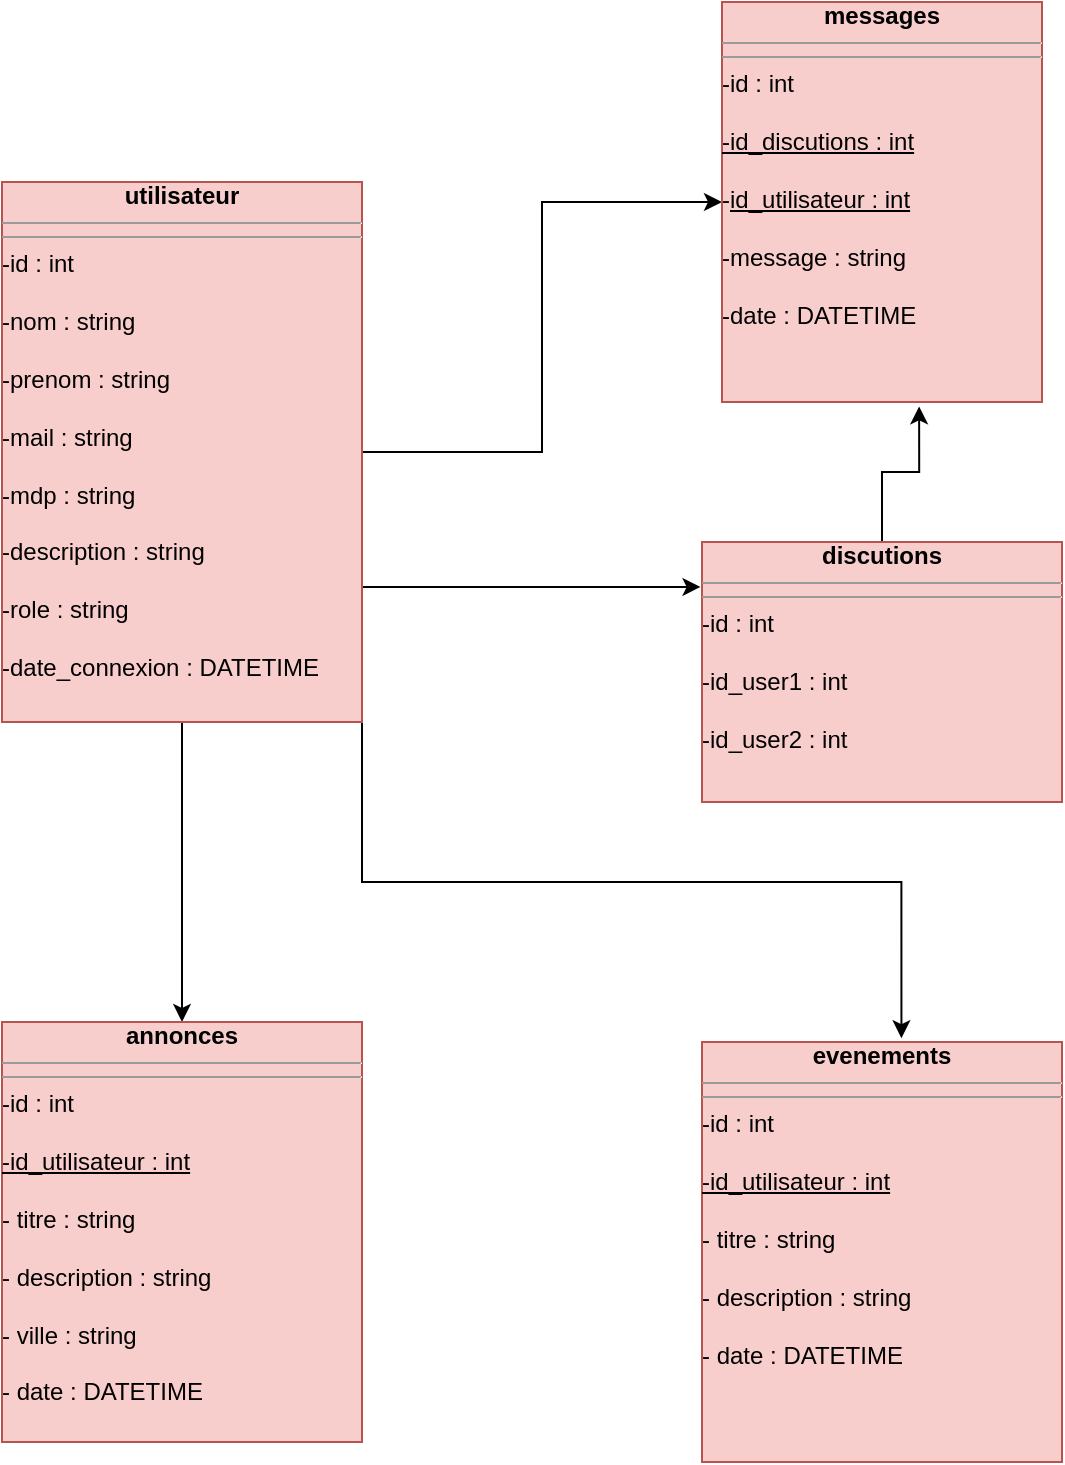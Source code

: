 <mxfile version="13.6.10" type="github"><diagram id="ZLz8huwv-Yl_FvuGkEfK" name="Page-1"><mxGraphModel dx="650" dy="444" grid="1" gridSize="10" guides="1" tooltips="1" connect="1" arrows="1" fold="1" page="1" pageScale="1" pageWidth="827" pageHeight="1169" math="0" shadow="0"><root><mxCell id="0"/><mxCell id="1" parent="0"/><mxCell id="BZSw3ainWYG3HAY3yTJJ-18" value="" style="edgeStyle=orthogonalEdgeStyle;rounded=0;orthogonalLoop=1;jettySize=auto;html=1;" parent="1" source="BZSw3ainWYG3HAY3yTJJ-12" target="BZSw3ainWYG3HAY3yTJJ-16" edge="1"><mxGeometry relative="1" as="geometry"/></mxCell><mxCell id="zgLk9AirnJ1EStQjcvax-13" style="edgeStyle=orthogonalEdgeStyle;rounded=0;orthogonalLoop=1;jettySize=auto;html=1;exitX=1;exitY=0.75;exitDx=0;exitDy=0;entryX=-0.004;entryY=0.173;entryDx=0;entryDy=0;entryPerimeter=0;fontColor=#000000;" edge="1" parent="1" source="BZSw3ainWYG3HAY3yTJJ-12" target="zgLk9AirnJ1EStQjcvax-6"><mxGeometry relative="1" as="geometry"/></mxCell><mxCell id="zgLk9AirnJ1EStQjcvax-14" style="edgeStyle=orthogonalEdgeStyle;rounded=0;orthogonalLoop=1;jettySize=auto;html=1;exitX=0.5;exitY=1;exitDx=0;exitDy=0;entryX=0.5;entryY=0;entryDx=0;entryDy=0;fontColor=#000000;" edge="1" parent="1" source="BZSw3ainWYG3HAY3yTJJ-12" target="zgLk9AirnJ1EStQjcvax-3"><mxGeometry relative="1" as="geometry"/></mxCell><mxCell id="zgLk9AirnJ1EStQjcvax-15" style="edgeStyle=orthogonalEdgeStyle;rounded=0;orthogonalLoop=1;jettySize=auto;html=1;exitX=1;exitY=1;exitDx=0;exitDy=0;entryX=0.554;entryY=-0.009;entryDx=0;entryDy=0;entryPerimeter=0;fontColor=#000000;" edge="1" parent="1" source="BZSw3ainWYG3HAY3yTJJ-12" target="zgLk9AirnJ1EStQjcvax-7"><mxGeometry relative="1" as="geometry"/></mxCell><mxCell id="BZSw3ainWYG3HAY3yTJJ-12" value="&lt;div align=&quot;center&quot;&gt;&lt;b&gt;utilisateur&lt;/b&gt;&lt;/div&gt;&lt;hr size=&quot;1&quot;&gt;&lt;hr size=&quot;1&quot;&gt;&lt;div&gt;-id : int&lt;/div&gt;&lt;div&gt;&lt;br&gt;&lt;/div&gt;&lt;div&gt;-nom : string&lt;/div&gt;&lt;div&gt;&lt;br&gt;&lt;/div&gt;&lt;div&gt;-prenom : string&lt;/div&gt;&lt;div&gt;&lt;br&gt;&lt;/div&gt;&lt;div&gt;-mail : string&lt;/div&gt;&lt;div&gt;&lt;br&gt;&lt;/div&gt;&lt;div&gt;-mdp : string&lt;/div&gt;&lt;div&gt;&lt;br&gt;&lt;/div&gt;&lt;div&gt;-description : string&lt;/div&gt;&lt;div&gt;&lt;br&gt;&lt;/div&gt;&lt;div&gt;-role : string&lt;br&gt;&lt;/div&gt;&lt;div&gt;&lt;br&gt;&lt;/div&gt;&lt;div&gt;-date_connexion : DATETIME&lt;br&gt;&lt;/div&gt;&lt;div&gt;&lt;br&gt;&lt;/div&gt;&lt;div&gt;&lt;br&gt;&lt;/div&gt;" style="verticalAlign=top;align=left;overflow=fill;fontSize=12;fontFamily=Helvetica;html=1;fillColor=#f8cecc;strokeColor=#b85450;" parent="1" vertex="1"><mxGeometry x="110" y="130" width="180" height="270" as="geometry"/></mxCell><mxCell id="BZSw3ainWYG3HAY3yTJJ-16" value="&lt;div align=&quot;center&quot;&gt;&lt;b&gt;messages&lt;/b&gt;&lt;/div&gt;&lt;hr size=&quot;1&quot;&gt;&lt;hr size=&quot;1&quot;&gt;&lt;div&gt;-id : int&lt;/div&gt;&lt;div&gt;&lt;br&gt;&lt;/div&gt;&lt;div&gt;&lt;u&gt;-id_discutions : int&lt;/u&gt;&lt;br&gt;&lt;/div&gt;&lt;div&gt;&lt;br&gt;&lt;/div&gt;&lt;div&gt;-&lt;u&gt;id_utilisateur : int&lt;/u&gt;&lt;br&gt;&lt;/div&gt;&lt;div&gt;&lt;br&gt;&lt;/div&gt;&lt;div&gt;-message : string&lt;/div&gt;&lt;div&gt;&lt;br&gt;&lt;/div&gt;&lt;div&gt;-date : DATETIME&lt;/div&gt;&lt;div&gt;&lt;br&gt;&lt;/div&gt;&lt;div&gt;&lt;br&gt;&lt;/div&gt;" style="verticalAlign=top;align=left;overflow=fill;fontSize=12;fontFamily=Helvetica;html=1;fillColor=#f8cecc;strokeColor=#b85450;" parent="1" vertex="1"><mxGeometry x="470" y="40" width="160" height="200" as="geometry"/></mxCell><mxCell id="zgLk9AirnJ1EStQjcvax-3" value="&lt;div align=&quot;center&quot;&gt;&lt;b&gt;annonces&lt;/b&gt;&lt;/div&gt;&lt;hr size=&quot;1&quot;&gt;&lt;hr size=&quot;1&quot;&gt;&lt;div&gt;-id : int&lt;/div&gt;&lt;div&gt;&lt;br&gt;&lt;/div&gt;&lt;div&gt;&lt;u&gt;-id_utilisateur : int&lt;/u&gt;&lt;br&gt;&lt;/div&gt;&lt;div&gt;&lt;br&gt;&lt;/div&gt;&lt;div&gt;- titre : string&lt;br&gt;&lt;/div&gt;&lt;div&gt;&lt;br&gt;&lt;/div&gt;&lt;div&gt;- description : string&lt;/div&gt;&lt;div&gt;&lt;br&gt;&lt;/div&gt;&lt;div&gt;- ville : string&lt;br&gt;&lt;/div&gt;&lt;div&gt;&lt;br&gt;&lt;/div&gt;&lt;div&gt;- date : DATETIME&lt;br&gt;&lt;/div&gt;&lt;div&gt;&lt;br&gt;&lt;/div&gt;&lt;div&gt;&lt;br&gt;&lt;/div&gt;" style="verticalAlign=top;align=left;overflow=fill;fontSize=12;fontFamily=Helvetica;html=1;fillColor=#f8cecc;strokeColor=#b85450;" vertex="1" parent="1"><mxGeometry x="110" y="550" width="180" height="210" as="geometry"/></mxCell><mxCell id="zgLk9AirnJ1EStQjcvax-12" style="edgeStyle=orthogonalEdgeStyle;rounded=0;orthogonalLoop=1;jettySize=auto;html=1;exitX=0.5;exitY=0;exitDx=0;exitDy=0;entryX=0.616;entryY=1.011;entryDx=0;entryDy=0;entryPerimeter=0;fontColor=#000000;" edge="1" parent="1" source="zgLk9AirnJ1EStQjcvax-6" target="BZSw3ainWYG3HAY3yTJJ-16"><mxGeometry relative="1" as="geometry"/></mxCell><mxCell id="zgLk9AirnJ1EStQjcvax-6" value="&lt;div align=&quot;center&quot;&gt;&lt;b&gt;discutions&lt;/b&gt;&lt;/div&gt;&lt;hr size=&quot;1&quot;&gt;&lt;hr size=&quot;1&quot;&gt;&lt;div&gt;-id : int&lt;br&gt;&lt;/div&gt;&lt;div&gt;&lt;br&gt;&lt;/div&gt;&lt;div&gt;-id_user1 : int&lt;br&gt;&lt;/div&gt;&lt;div&gt;&lt;br&gt;&lt;/div&gt;&lt;div&gt;-id_user2 : int&lt;u&gt;&lt;br&gt;&lt;/u&gt;&lt;/div&gt;&lt;div&gt;&lt;br&gt;&lt;/div&gt;&lt;div&gt;&lt;br&gt;&lt;/div&gt;&lt;div&gt;&lt;br&gt;&lt;/div&gt;&lt;div&gt;&lt;br&gt;&lt;/div&gt;" style="verticalAlign=top;align=left;overflow=fill;fontSize=12;fontFamily=Helvetica;html=1;fillColor=#f8cecc;strokeColor=#b85450;" vertex="1" parent="1"><mxGeometry x="460" y="310" width="180" height="130" as="geometry"/></mxCell><mxCell id="zgLk9AirnJ1EStQjcvax-7" value="&lt;div align=&quot;center&quot;&gt;&lt;b&gt;evenements&lt;/b&gt;&lt;/div&gt;&lt;hr size=&quot;1&quot;&gt;&lt;hr size=&quot;1&quot;&gt;&lt;div&gt;-id : int&lt;/div&gt;&lt;div&gt;&lt;br&gt;&lt;/div&gt;&lt;div&gt;&lt;u&gt;-id_utilisateur : int&lt;/u&gt;&lt;br&gt;&lt;/div&gt;&lt;div&gt;&lt;br&gt;&lt;/div&gt;&lt;div&gt;- titre : string&lt;br&gt;&lt;/div&gt;&lt;div&gt;&lt;br&gt;&lt;/div&gt;&lt;div&gt;- description : string&lt;/div&gt;&lt;div&gt;&lt;br&gt;&lt;/div&gt;&lt;div&gt;- date : DATETIME&lt;br&gt;&lt;/div&gt;&lt;div&gt;&lt;br&gt;&lt;/div&gt;&lt;div&gt;&lt;br&gt;&lt;/div&gt;" style="verticalAlign=top;align=left;overflow=fill;fontSize=12;fontFamily=Helvetica;html=1;fillColor=#f8cecc;strokeColor=#b85450;" vertex="1" parent="1"><mxGeometry x="460" y="560" width="180" height="210" as="geometry"/></mxCell></root></mxGraphModel></diagram></mxfile>